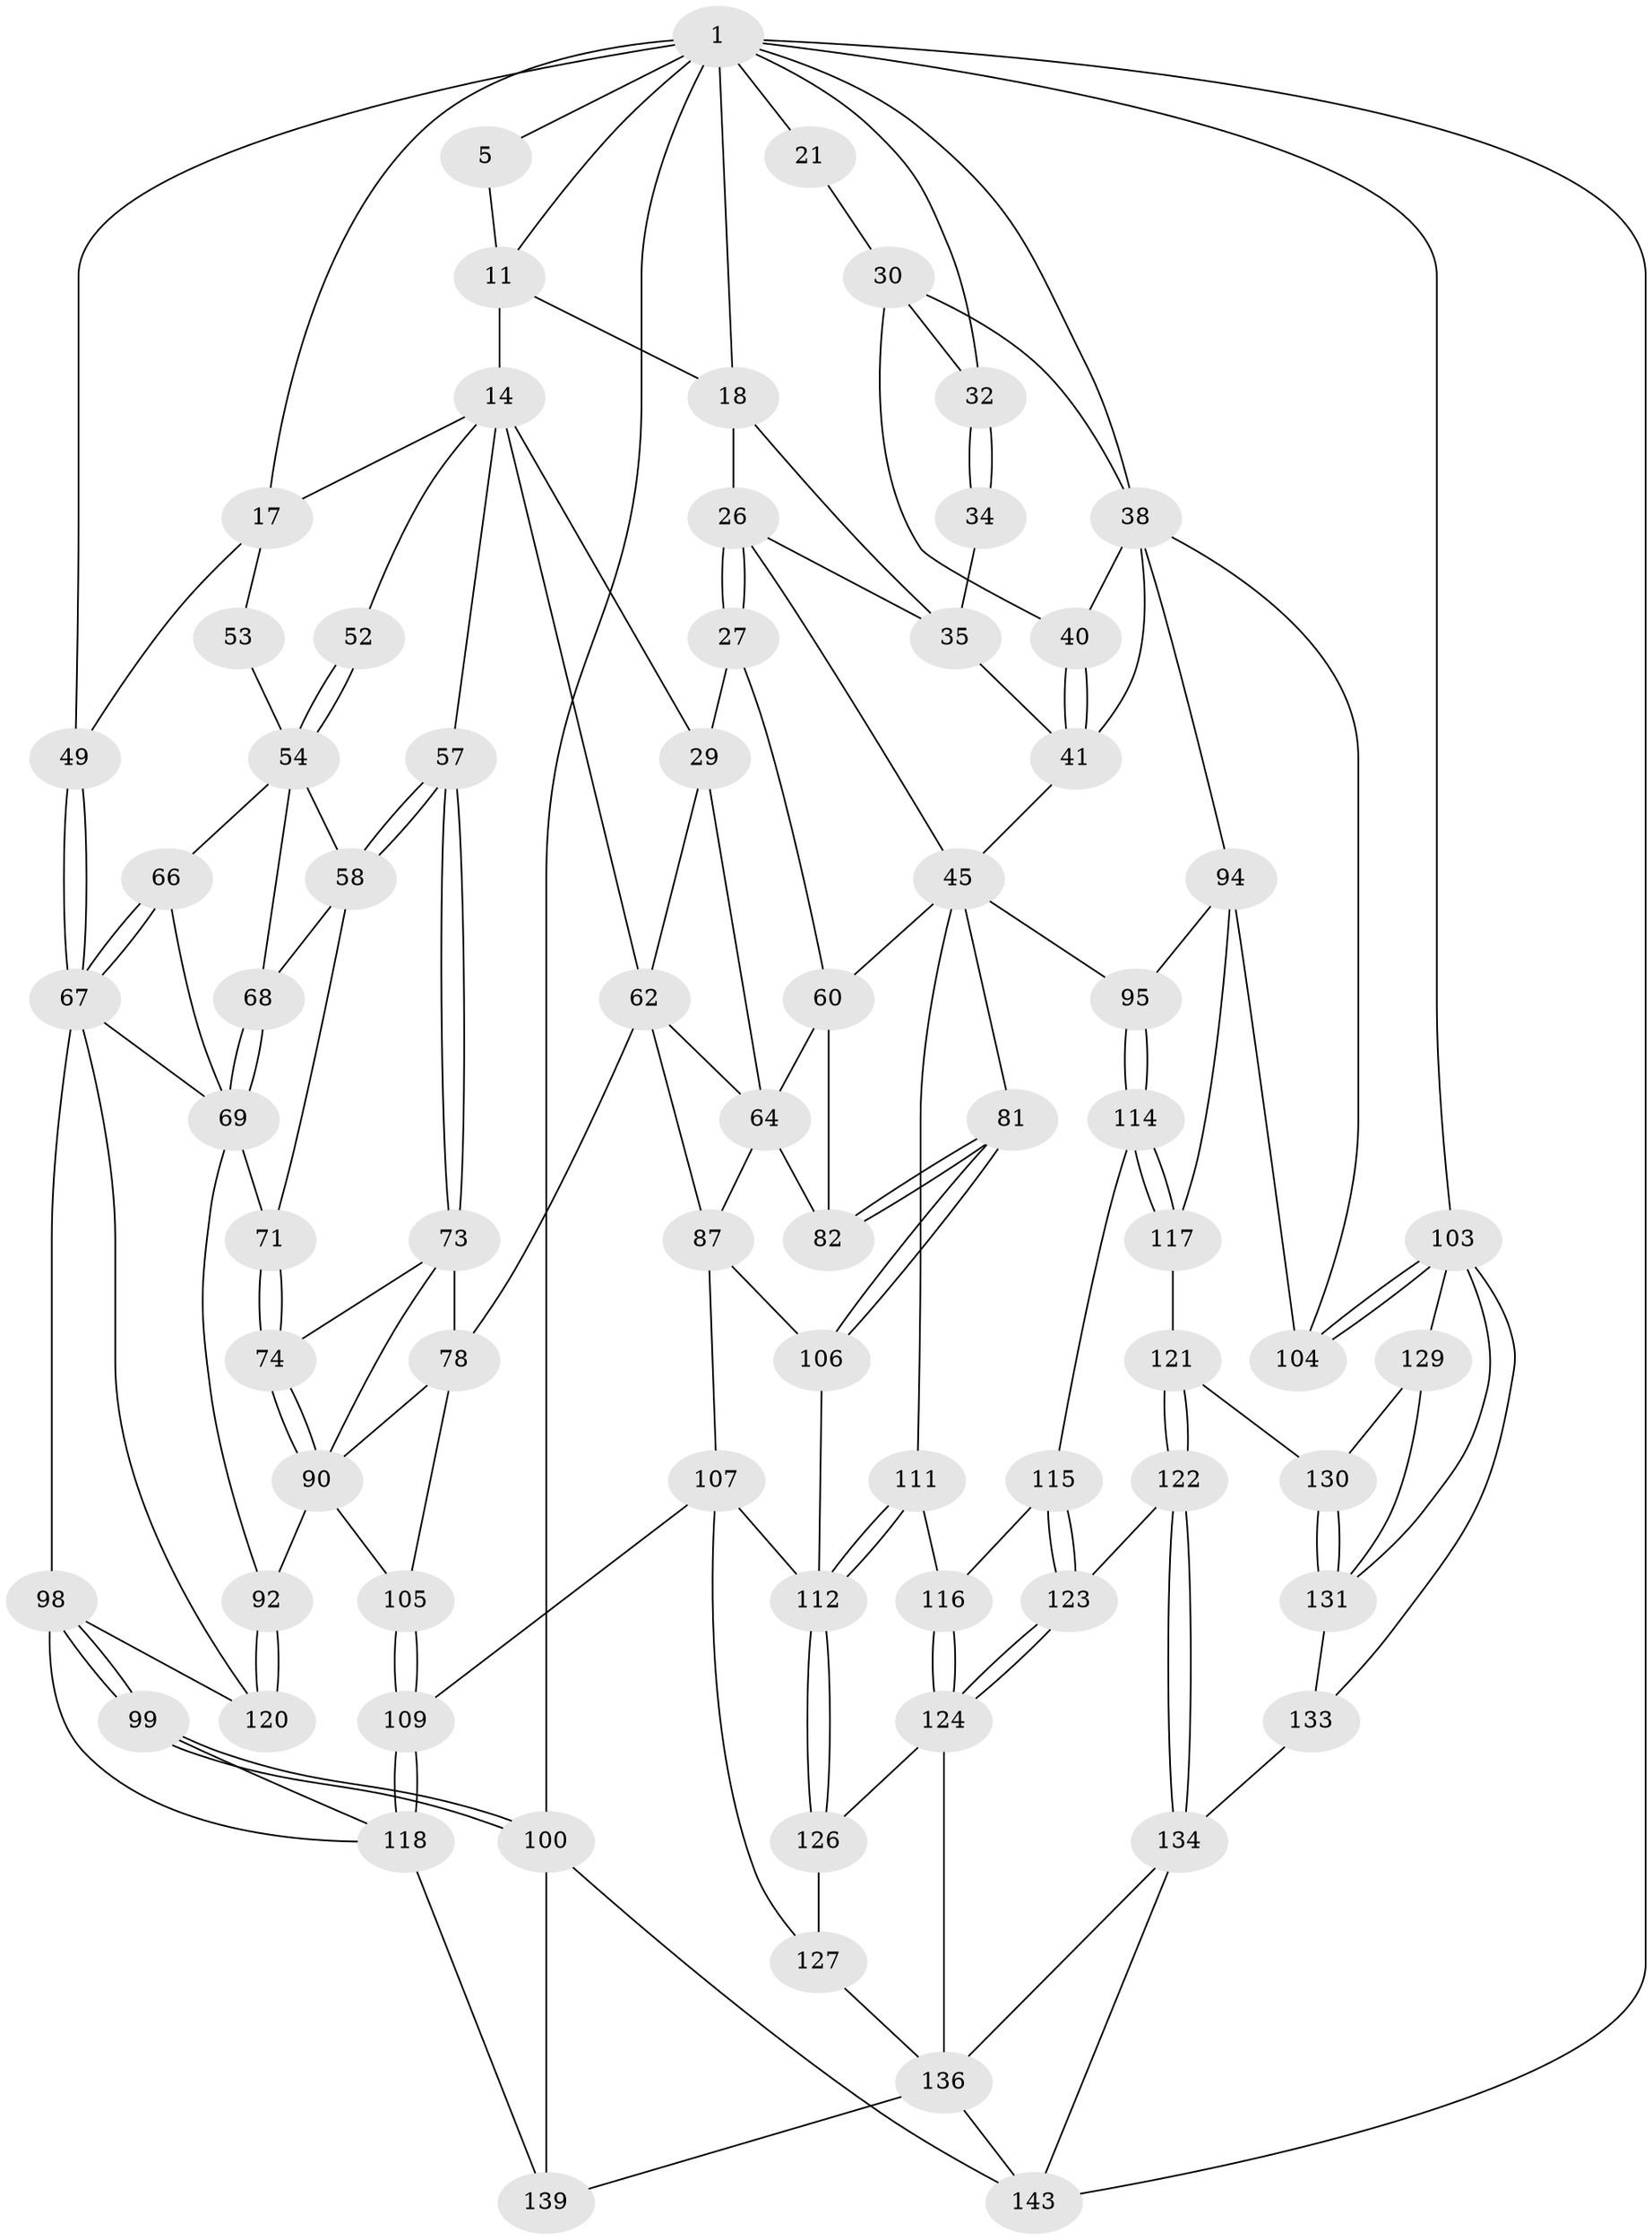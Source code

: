 // original degree distribution, {3: 0.0273972602739726, 6: 0.2191780821917808, 5: 0.547945205479452, 4: 0.2054794520547945}
// Generated by graph-tools (version 1.1) at 2025/17/03/09/25 04:17:06]
// undirected, 73 vertices, 164 edges
graph export_dot {
graph [start="1"]
  node [color=gray90,style=filled];
  1 [pos="+0.8307292844094626+0",super="+7+2"];
  5 [pos="+0.44852405316316557+0",super="+6"];
  11 [pos="+0.6058401014326896+0.02582500579605848",super="+20+12"];
  14 [pos="+0.36828753919617263+0.18916485842360933",super="+15+24"];
  17 [pos="+0.28571542888967977+0.15865687651474744",super="+48"];
  18 [pos="+0.6052483281422781+0.12421103583506733",super="+33+19"];
  21 [pos="+0.9011526263070883+0.07799309553069603"];
  26 [pos="+0.5535483206708447+0.2255867917911627",super="+44"];
  27 [pos="+0.5215977481463648+0.2463064430355538",super="+28"];
  29 [pos="+0.390727710702681+0.20606166352771108",super="+61"];
  30 [pos="+0.8644139453856795+0.1380972766788",super="+31"];
  32 [pos="+0.7352733295143451+0.14398933495215394"];
  34 [pos="+0.7052270844746373+0.19691829322224746"];
  35 [pos="+0.6472194440238754+0.22900146911297742",super="+36+43"];
  38 [pos="+0.954802712706497+0.24207716479671837",super="+39+50"];
  40 [pos="+0.8007403603355283+0.3840374288039621"];
  41 [pos="+0.7995602338627521+0.3869446232188611",super="+42"];
  45 [pos="+0.6307006718848819+0.37907448276723615",super="+46+80"];
  49 [pos="+0+0"];
  52 [pos="+0.21201304511160557+0.21363254155043837"];
  53 [pos="+0.012332445763719406+0.13712288405274967"];
  54 [pos="+0.14453454888031464+0.3019342141930868",super="+59+55"];
  57 [pos="+0.2292827602757314+0.38165923603768165"];
  58 [pos="+0.19341499117554706+0.36916925297409925",super="+70"];
  60 [pos="+0.5137082048936368+0.381332082140431",super="+63"];
  62 [pos="+0.3043219745145701+0.41024266915856406",super="+76"];
  64 [pos="+0.44803791972209417+0.4033008314525874",super="+65+85"];
  66 [pos="+0.04304832527860872+0.3572553142797158"];
  67 [pos="+0+0.4635892016457452",super="+84"];
  68 [pos="+0.13041053267990044+0.39298972030567014"];
  69 [pos="+0.10172329309530297+0.40545822406970733",super="+72"];
  71 [pos="+0.14081910848483398+0.4516328525319093"];
  73 [pos="+0.20938708247169052+0.452914139889541",super="+79"];
  74 [pos="+0.1619328264457614+0.46698020669611334"];
  78 [pos="+0.29228679289351184+0.49651914126733443",super="+101"];
  81 [pos="+0.5572103357367905+0.5433528409929627"];
  82 [pos="+0.5085522602480035+0.406571154785082"];
  87 [pos="+0.47778877873749515+0.5454872696748622",super="+88"];
  90 [pos="+0.1682835102233815+0.5077910004147123",super="+93+91"];
  92 [pos="+0.06625816457069113+0.5993687791942528"];
  94 [pos="+0.8299298001479898+0.4551906268075398",super="+110"];
  95 [pos="+0.7792297560280783+0.5566756986703758"];
  98 [pos="+0+1",super="+119"];
  99 [pos="+0+1"];
  100 [pos="+0+1",super="+146"];
  103 [pos="+1+0.6632493114176612",super="+128"];
  104 [pos="+1+0.6478230116720439"];
  105 [pos="+0.27246387089160257+0.6609997572618842"];
  106 [pos="+0.5558191362565851+0.5441900309852601"];
  107 [pos="+0.378516166896457+0.6732268318919122",super="+108"];
  109 [pos="+0.30817453560372826+0.7129839167977597"];
  111 [pos="+0.6528867850042129+0.6724597815751702"];
  112 [pos="+0.566232745016739+0.6970943765864164",super="+113"];
  114 [pos="+0.79920625482097+0.609847427280813"];
  115 [pos="+0.7935920861408391+0.6597387785737011"];
  116 [pos="+0.6772473782477559+0.7015061293531271"];
  117 [pos="+0.9694744434520507+0.6712770798385166"];
  118 [pos="+0.27153146425236413+0.8100921317446855",super="+140"];
  120 [pos="+0.12176655351223957+0.7866923365331693"];
  121 [pos="+0.8640779968950912+0.749682494451501"];
  122 [pos="+0.8122188051171664+0.7496693414758693"];
  123 [pos="+0.8032963203834599+0.7431802820649133"];
  124 [pos="+0.7010068520292707+0.7838035408259851",super="+125"];
  126 [pos="+0.5702367688781188+0.7630977678972396"];
  127 [pos="+0.5153498246305267+0.7979606349357564"];
  129 [pos="+0.9826483820700163+0.7821476994405285"];
  130 [pos="+0.8900074855353219+0.7765569001858201"];
  131 [pos="+0.9049302427391472+0.8301534750224246",super="+132"];
  133 [pos="+0.889087033910413+0.8599582183722435",super="+142"];
  134 [pos="+0.8263354441392962+0.851211560268782",super="+135"];
  136 [pos="+0.6920521549198376+0.8906154284524862",super="+137"];
  139 [pos="+0.38323352266412253+1"];
  143 [pos="+1+1",super="+145"];
  1 -- 32;
  1 -- 18;
  1 -- 21 [weight=2];
  1 -- 11;
  1 -- 5 [weight=2];
  1 -- 100 [weight=2];
  1 -- 38 [weight=2];
  1 -- 103;
  1 -- 143;
  1 -- 49;
  1 -- 17;
  5 -- 11;
  11 -- 14 [weight=2];
  11 -- 18;
  14 -- 17;
  14 -- 52;
  14 -- 62;
  14 -- 57;
  14 -- 29;
  17 -- 53;
  17 -- 49;
  18 -- 35;
  18 -- 26;
  21 -- 30;
  26 -- 27 [weight=2];
  26 -- 27;
  26 -- 35;
  26 -- 45;
  27 -- 60;
  27 -- 29;
  29 -- 64;
  29 -- 62;
  30 -- 38;
  30 -- 32;
  30 -- 40;
  32 -- 34;
  32 -- 34;
  34 -- 35 [weight=2];
  35 -- 41;
  38 -- 40;
  38 -- 104;
  38 -- 41;
  38 -- 94;
  40 -- 41;
  40 -- 41;
  41 -- 45;
  45 -- 60;
  45 -- 81;
  45 -- 111;
  45 -- 95;
  49 -- 67;
  49 -- 67;
  52 -- 54;
  52 -- 54;
  53 -- 54;
  54 -- 58;
  54 -- 68;
  54 -- 66;
  57 -- 58;
  57 -- 58;
  57 -- 73;
  57 -- 73;
  58 -- 68;
  58 -- 71;
  60 -- 64;
  60 -- 82;
  62 -- 64;
  62 -- 78;
  62 -- 87 [weight=2];
  64 -- 82;
  64 -- 87;
  66 -- 67;
  66 -- 67;
  66 -- 69;
  67 -- 120;
  67 -- 98;
  67 -- 69;
  68 -- 69;
  68 -- 69;
  69 -- 92;
  69 -- 71;
  71 -- 74;
  71 -- 74;
  73 -- 74;
  73 -- 90;
  73 -- 78;
  74 -- 90;
  74 -- 90;
  78 -- 105;
  78 -- 90;
  81 -- 82;
  81 -- 82;
  81 -- 106;
  81 -- 106;
  87 -- 106;
  87 -- 107;
  90 -- 105;
  90 -- 92;
  92 -- 120;
  92 -- 120;
  94 -- 95;
  94 -- 104;
  94 -- 117;
  95 -- 114;
  95 -- 114;
  98 -- 99;
  98 -- 99;
  98 -- 120;
  98 -- 118;
  99 -- 100;
  99 -- 100;
  99 -- 118;
  100 -- 139;
  100 -- 143;
  103 -- 104;
  103 -- 104;
  103 -- 129;
  103 -- 131;
  103 -- 133;
  105 -- 109;
  105 -- 109;
  106 -- 112;
  107 -- 112;
  107 -- 109;
  107 -- 127;
  109 -- 118;
  109 -- 118;
  111 -- 112;
  111 -- 112;
  111 -- 116;
  112 -- 126;
  112 -- 126;
  114 -- 115;
  114 -- 117;
  114 -- 117;
  115 -- 116;
  115 -- 123;
  115 -- 123;
  116 -- 124;
  116 -- 124;
  117 -- 121;
  118 -- 139;
  121 -- 122;
  121 -- 122;
  121 -- 130;
  122 -- 123;
  122 -- 134;
  122 -- 134;
  123 -- 124;
  123 -- 124;
  124 -- 126;
  124 -- 136;
  126 -- 127;
  127 -- 136;
  129 -- 130;
  129 -- 131;
  130 -- 131;
  130 -- 131;
  131 -- 133;
  133 -- 134 [weight=2];
  134 -- 136;
  134 -- 143;
  136 -- 143;
  136 -- 139;
}
